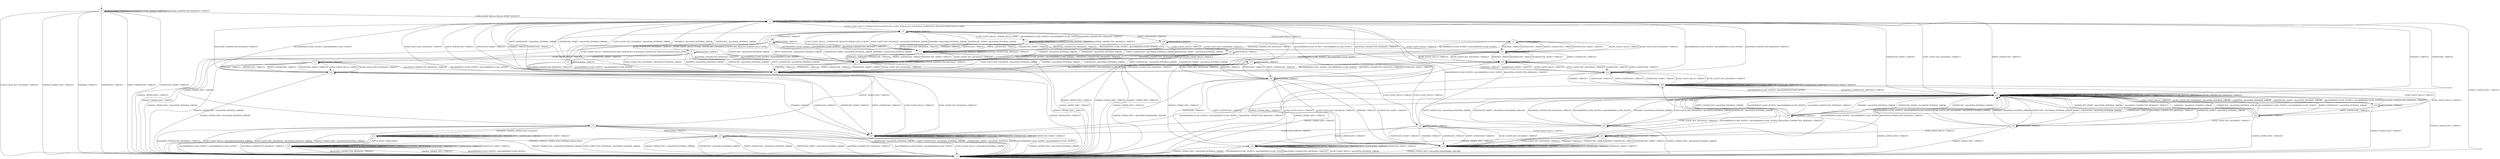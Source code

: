 digraph h5 {
s0 [label="s0"];
s1 [label="s1"];
s2 [label="s2"];
s3 [label="s3"];
s17 [label="s17"];
s4 [label="s4"];
s5 [label="s5"];
s6 [label="s6"];
s7 [label="s7"];
s18 [label="s18"];
s29 [label="s29"];
s8 [label="s8"];
s9 [label="s9"];
s19 [label="s19"];
s21 [label="s21"];
s26 [label="s26"];
s30 [label="s30"];
s33 [label="s33"];
s10 [label="s10"];
s11 [label="s11"];
s12 [label="s12"];
s20 [label="s20"];
s28 [label="s28"];
s34 [label="s34"];
s35 [label="s35"];
s13 [label="s13"];
s22 [label="s22"];
s25 [label="s25"];
s27 [label="s27"];
s32 [label="s32"];
s36 [label="s36"];
s14 [label="s14"];
s15 [label="s15"];
s23 [label="s23"];
s24 [label="s24"];
s31 [label="s31"];
s16 [label="s16"];
s0 -> s1 [label="ECDH_CLIENT_HELLO / HELLO_VERIFY_REQUEST"];
s0 -> s2 [label="ECDH_CLIENT_KEY_EXCHANGE / TIMEOUT"];
s0 -> s2 [label="CHANGE_CIPHER_SPEC / TIMEOUT"];
s0 -> s2 [label="FINISHED / TIMEOUT"];
s0 -> s0 [label="APPLICATION / TIMEOUT"];
s0 -> s2 [label="CERTIFICATE / TIMEOUT"];
s0 -> s2 [label="EMPTY_CERTIFICATE / TIMEOUT"];
s0 -> s2 [label="CERTIFICATE_VERIFY / TIMEOUT"];
s0 -> s0 [label="Alert(WARNING,CLOSE_NOTIFY) / TIMEOUT"];
s0 -> s0 [label="Alert(FATAL,UNEXPECTED_MESSAGE) / TIMEOUT"];
s1 -> s3 [label="ECDH_CLIENT_HELLO / SERVER_HELLO,CERTIFICATE,ECDHE_SERVER_KEY_EXCHANGE,CERTIFICATE_REQUEST,SERVER_HELLO_DONE"];
s1 -> s17 [label="ECDH_CLIENT_KEY_EXCHANGE / TIMEOUT"];
s1 -> s2 [label="CHANGE_CIPHER_SPEC / TIMEOUT"];
s1 -> s17 [label="FINISHED / TIMEOUT"];
s1 -> s1 [label="APPLICATION / TIMEOUT"];
s1 -> s17 [label="CERTIFICATE / TIMEOUT"];
s1 -> s17 [label="EMPTY_CERTIFICATE / TIMEOUT"];
s1 -> s17 [label="CERTIFICATE_VERIFY / TIMEOUT"];
s1 -> s1 [label="Alert(WARNING,CLOSE_NOTIFY) / TIMEOUT"];
s1 -> s1 [label="Alert(FATAL,UNEXPECTED_MESSAGE) / TIMEOUT"];
s2 -> s2 [label="ECDH_CLIENT_HELLO / TIMEOUT"];
s2 -> s2 [label="ECDH_CLIENT_KEY_EXCHANGE / TIMEOUT"];
s2 -> s2 [label="CHANGE_CIPHER_SPEC / TIMEOUT"];
s2 -> s2 [label="FINISHED / TIMEOUT"];
s2 -> s2 [label="APPLICATION / TIMEOUT"];
s2 -> s2 [label="CERTIFICATE / TIMEOUT"];
s2 -> s2 [label="EMPTY_CERTIFICATE / TIMEOUT"];
s2 -> s2 [label="CERTIFICATE_VERIFY / TIMEOUT"];
s2 -> s2 [label="Alert(WARNING,CLOSE_NOTIFY) / TIMEOUT"];
s2 -> s2 [label="Alert(FATAL,UNEXPECTED_MESSAGE) / TIMEOUT"];
s3 -> s4 [label="ECDH_CLIENT_HELLO / TIMEOUT"];
s3 -> s5 [label="ECDH_CLIENT_KEY_EXCHANGE / Alert(FATAL,INTERNAL_ERROR)"];
s3 -> s2 [label="CHANGE_CIPHER_SPEC / TIMEOUT"];
s3 -> s5 [label="FINISHED / Alert(FATAL,INTERNAL_ERROR)"];
s3 -> s3 [label="APPLICATION / TIMEOUT"];
s3 -> s6 [label="CERTIFICATE / TIMEOUT"];
s3 -> s29 [label="EMPTY_CERTIFICATE / TIMEOUT"];
s3 -> s5 [label="CERTIFICATE_VERIFY / Alert(FATAL,INTERNAL_ERROR)"];
s3 -> s7 [label="Alert(WARNING,CLOSE_NOTIFY) / Alert(WARNING,CLOSE_NOTIFY)"];
s3 -> s7 [label="Alert(FATAL,UNEXPECTED_MESSAGE) / TIMEOUT"];
s17 -> s18 [label="ECDH_CLIENT_HELLO / TIMEOUT"];
s17 -> s17 [label="ECDH_CLIENT_KEY_EXCHANGE / TIMEOUT"];
s17 -> s2 [label="CHANGE_CIPHER_SPEC / TIMEOUT"];
s17 -> s17 [label="FINISHED / TIMEOUT"];
s17 -> s17 [label="APPLICATION / TIMEOUT"];
s17 -> s17 [label="CERTIFICATE / TIMEOUT"];
s17 -> s17 [label="EMPTY_CERTIFICATE / TIMEOUT"];
s17 -> s17 [label="CERTIFICATE_VERIFY / TIMEOUT"];
s17 -> s17 [label="Alert(WARNING,CLOSE_NOTIFY) / TIMEOUT"];
s17 -> s17 [label="Alert(FATAL,UNEXPECTED_MESSAGE) / TIMEOUT"];
s4 -> s21 [label="ECDH_CLIENT_HELLO / TIMEOUT"];
s4 -> s21 [label="ECDH_CLIENT_KEY_EXCHANGE / TIMEOUT"];
s4 -> s2 [label="CHANGE_CIPHER_SPEC / TIMEOUT"];
s4 -> s21 [label="FINISHED / TIMEOUT"];
s4 -> s4 [label="APPLICATION / TIMEOUT"];
s4 -> s21 [label="CERTIFICATE / TIMEOUT"];
s4 -> s21 [label="EMPTY_CERTIFICATE / TIMEOUT"];
s4 -> s21 [label="CERTIFICATE_VERIFY / TIMEOUT"];
s4 -> s5 [label="Alert(WARNING,CLOSE_NOTIFY) / Alert(WARNING,CLOSE_NOTIFY)"];
s4 -> s5 [label="Alert(FATAL,UNEXPECTED_MESSAGE) / TIMEOUT"];
s5 -> s3 [label="ECDH_CLIENT_HELLO / CERTIFICATE_REQUEST,SERVER_HELLO_DONE"];
s5 -> s8 [label="ECDH_CLIENT_KEY_EXCHANGE / TIMEOUT"];
s5 -> s2 [label="CHANGE_CIPHER_SPEC / TIMEOUT"];
s5 -> s8 [label="FINISHED / TIMEOUT"];
s5 -> s5 [label="APPLICATION / TIMEOUT"];
s5 -> s8 [label="CERTIFICATE / TIMEOUT"];
s5 -> s8 [label="EMPTY_CERTIFICATE / TIMEOUT"];
s5 -> s8 [label="CERTIFICATE_VERIFY / TIMEOUT"];
s5 -> s5 [label="Alert(WARNING,CLOSE_NOTIFY) / TIMEOUT"];
s5 -> s5 [label="Alert(FATAL,UNEXPECTED_MESSAGE) / TIMEOUT"];
s6 -> s21 [label="ECDH_CLIENT_HELLO / TIMEOUT"];
s6 -> s9 [label="ECDH_CLIENT_KEY_EXCHANGE / TIMEOUT"];
s6 -> s2 [label="CHANGE_CIPHER_SPEC / TIMEOUT"];
s6 -> s8 [label="FINISHED / Alert(FATAL,INTERNAL_ERROR)"];
s6 -> s6 [label="APPLICATION / TIMEOUT"];
s6 -> s8 [label="CERTIFICATE / Alert(FATAL,INTERNAL_ERROR)"];
s6 -> s8 [label="EMPTY_CERTIFICATE / Alert(FATAL,INTERNAL_ERROR)"];
s6 -> s8 [label="CERTIFICATE_VERIFY / Alert(FATAL,INTERNAL_ERROR)"];
s6 -> s5 [label="Alert(WARNING,CLOSE_NOTIFY) / Alert(WARNING,CLOSE_NOTIFY)"];
s6 -> s5 [label="Alert(FATAL,UNEXPECTED_MESSAGE) / TIMEOUT"];
s7 -> s3 [label="ECDH_CLIENT_HELLO / SERVER_HELLO_DONE"];
s7 -> s5 [label="ECDH_CLIENT_KEY_EXCHANGE / TIMEOUT"];
s7 -> s2 [label="CHANGE_CIPHER_SPEC / TIMEOUT"];
s7 -> s5 [label="FINISHED / TIMEOUT"];
s7 -> s7 [label="APPLICATION / TIMEOUT"];
s7 -> s5 [label="CERTIFICATE / TIMEOUT"];
s7 -> s5 [label="EMPTY_CERTIFICATE / TIMEOUT"];
s7 -> s5 [label="CERTIFICATE_VERIFY / TIMEOUT"];
s7 -> s7 [label="Alert(WARNING,CLOSE_NOTIFY) / TIMEOUT"];
s7 -> s7 [label="Alert(FATAL,UNEXPECTED_MESSAGE) / TIMEOUT"];
s18 -> s26 [label="ECDH_CLIENT_HELLO / TIMEOUT"];
s18 -> s17 [label="ECDH_CLIENT_KEY_EXCHANGE / Alert(FATAL,INTERNAL_ERROR)"];
s18 -> s2 [label="CHANGE_CIPHER_SPEC / TIMEOUT"];
s18 -> s17 [label="FINISHED / Alert(FATAL,INTERNAL_ERROR)"];
s18 -> s18 [label="APPLICATION / TIMEOUT"];
s18 -> s19 [label="CERTIFICATE / TIMEOUT"];
s18 -> s30 [label="EMPTY_CERTIFICATE / TIMEOUT"];
s18 -> s17 [label="CERTIFICATE_VERIFY / Alert(FATAL,INTERNAL_ERROR)"];
s18 -> s17 [label="Alert(WARNING,CLOSE_NOTIFY) / Alert(WARNING,CLOSE_NOTIFY)"];
s18 -> s17 [label="Alert(FATAL,UNEXPECTED_MESSAGE) / TIMEOUT"];
s29 -> s21 [label="ECDH_CLIENT_HELLO / TIMEOUT"];
s29 -> s33 [label="ECDH_CLIENT_KEY_EXCHANGE / TIMEOUT"];
s29 -> s2 [label="CHANGE_CIPHER_SPEC / TIMEOUT"];
s29 -> s8 [label="FINISHED / Alert(FATAL,INTERNAL_ERROR)"];
s29 -> s29 [label="APPLICATION / TIMEOUT"];
s29 -> s8 [label="CERTIFICATE / Alert(FATAL,INTERNAL_ERROR)"];
s29 -> s8 [label="EMPTY_CERTIFICATE / Alert(FATAL,INTERNAL_ERROR)"];
s29 -> s8 [label="CERTIFICATE_VERIFY / Alert(FATAL,INTERNAL_ERROR)"];
s29 -> s5 [label="Alert(WARNING,CLOSE_NOTIFY) / Alert(WARNING,CLOSE_NOTIFY)"];
s29 -> s5 [label="Alert(FATAL,UNEXPECTED_MESSAGE) / TIMEOUT"];
s8 -> s3 [label="ECDH_CLIENT_HELLO / ECDHE_SERVER_KEY_EXCHANGE,CERTIFICATE_REQUEST,SERVER_HELLO_DONE"];
s8 -> s10 [label="ECDH_CLIENT_KEY_EXCHANGE / TIMEOUT"];
s8 -> s2 [label="CHANGE_CIPHER_SPEC / TIMEOUT"];
s8 -> s10 [label="FINISHED / TIMEOUT"];
s8 -> s8 [label="APPLICATION / TIMEOUT"];
s8 -> s10 [label="CERTIFICATE / TIMEOUT"];
s8 -> s10 [label="EMPTY_CERTIFICATE / TIMEOUT"];
s8 -> s10 [label="CERTIFICATE_VERIFY / TIMEOUT"];
s8 -> s8 [label="Alert(WARNING,CLOSE_NOTIFY) / TIMEOUT"];
s8 -> s8 [label="Alert(FATAL,UNEXPECTED_MESSAGE) / TIMEOUT"];
s9 -> s11 [label="ECDH_CLIENT_HELLO / TIMEOUT"];
s9 -> s10 [label="ECDH_CLIENT_KEY_EXCHANGE / Alert(FATAL,INTERNAL_ERROR)"];
s9 -> s2 [label="CHANGE_CIPHER_SPEC / Alert(FATAL,INTERNAL_ERROR)"];
s9 -> s10 [label="FINISHED / Alert(FATAL,INTERNAL_ERROR)"];
s9 -> s9 [label="APPLICATION / TIMEOUT"];
s9 -> s10 [label="CERTIFICATE / Alert(FATAL,INTERNAL_ERROR)"];
s9 -> s10 [label="EMPTY_CERTIFICATE / Alert(FATAL,INTERNAL_ERROR)"];
s9 -> s12 [label="CERTIFICATE_VERIFY / TIMEOUT"];
s9 -> s8 [label="Alert(WARNING,CLOSE_NOTIFY) / Alert(WARNING,CLOSE_NOTIFY)"];
s9 -> s8 [label="Alert(FATAL,UNEXPECTED_MESSAGE) / TIMEOUT"];
s19 -> s26 [label="ECDH_CLIENT_HELLO / TIMEOUT"];
s19 -> s20 [label="ECDH_CLIENT_KEY_EXCHANGE / TIMEOUT"];
s19 -> s2 [label="CHANGE_CIPHER_SPEC / TIMEOUT"];
s19 -> s17 [label="FINISHED / Alert(FATAL,INTERNAL_ERROR)"];
s19 -> s19 [label="APPLICATION / TIMEOUT"];
s19 -> s17 [label="CERTIFICATE / Alert(FATAL,INTERNAL_ERROR)"];
s19 -> s17 [label="EMPTY_CERTIFICATE / Alert(FATAL,INTERNAL_ERROR)"];
s19 -> s17 [label="CERTIFICATE_VERIFY / Alert(FATAL,INTERNAL_ERROR)"];
s19 -> s17 [label="Alert(WARNING,CLOSE_NOTIFY) / Alert(WARNING,CLOSE_NOTIFY)"];
s19 -> s17 [label="Alert(FATAL,UNEXPECTED_MESSAGE) / TIMEOUT"];
s21 -> s28 [label="ECDH_CLIENT_HELLO / TIMEOUT"];
s21 -> s28 [label="ECDH_CLIENT_KEY_EXCHANGE / TIMEOUT"];
s21 -> s2 [label="CHANGE_CIPHER_SPEC / TIMEOUT"];
s21 -> s28 [label="FINISHED / TIMEOUT"];
s21 -> s21 [label="APPLICATION / TIMEOUT"];
s21 -> s28 [label="CERTIFICATE / TIMEOUT"];
s21 -> s28 [label="EMPTY_CERTIFICATE / TIMEOUT"];
s21 -> s28 [label="CERTIFICATE_VERIFY / TIMEOUT"];
s21 -> s8 [label="Alert(WARNING,CLOSE_NOTIFY) / Alert(WARNING,CLOSE_NOTIFY)"];
s21 -> s8 [label="Alert(FATAL,UNEXPECTED_MESSAGE) / TIMEOUT"];
s26 -> s26 [label="ECDH_CLIENT_HELLO / TIMEOUT"];
s26 -> s26 [label="ECDH_CLIENT_KEY_EXCHANGE / TIMEOUT"];
s26 -> s2 [label="CHANGE_CIPHER_SPEC / TIMEOUT"];
s26 -> s26 [label="FINISHED / TIMEOUT"];
s26 -> s26 [label="APPLICATION / TIMEOUT"];
s26 -> s26 [label="CERTIFICATE / TIMEOUT"];
s26 -> s26 [label="EMPTY_CERTIFICATE / TIMEOUT"];
s26 -> s26 [label="CERTIFICATE_VERIFY / TIMEOUT"];
s26 -> s17 [label="Alert(WARNING,CLOSE_NOTIFY) / Alert(WARNING,CLOSE_NOTIFY)"];
s26 -> s17 [label="Alert(FATAL,UNEXPECTED_MESSAGE) / TIMEOUT"];
s30 -> s26 [label="ECDH_CLIENT_HELLO / TIMEOUT"];
s30 -> s34 [label="ECDH_CLIENT_KEY_EXCHANGE / TIMEOUT"];
s30 -> s2 [label="CHANGE_CIPHER_SPEC / TIMEOUT"];
s30 -> s17 [label="FINISHED / Alert(FATAL,INTERNAL_ERROR)"];
s30 -> s30 [label="APPLICATION / TIMEOUT"];
s30 -> s17 [label="CERTIFICATE / Alert(FATAL,INTERNAL_ERROR)"];
s30 -> s17 [label="EMPTY_CERTIFICATE / Alert(FATAL,INTERNAL_ERROR)"];
s30 -> s17 [label="CERTIFICATE_VERIFY / Alert(FATAL,INTERNAL_ERROR)"];
s30 -> s17 [label="Alert(WARNING,CLOSE_NOTIFY) / Alert(WARNING,CLOSE_NOTIFY)"];
s30 -> s17 [label="Alert(FATAL,UNEXPECTED_MESSAGE) / TIMEOUT"];
s33 -> s35 [label="ECDH_CLIENT_HELLO / TIMEOUT"];
s33 -> s10 [label="ECDH_CLIENT_KEY_EXCHANGE / Alert(FATAL,INTERNAL_ERROR)"];
s33 -> s13 [label="CHANGE_CIPHER_SPEC / TIMEOUT"];
s33 -> s10 [label="FINISHED / Alert(FATAL,INTERNAL_ERROR)"];
s33 -> s33 [label="APPLICATION / TIMEOUT"];
s33 -> s10 [label="CERTIFICATE / Alert(FATAL,INTERNAL_ERROR)"];
s33 -> s10 [label="EMPTY_CERTIFICATE / Alert(FATAL,INTERNAL_ERROR)"];
s33 -> s10 [label="CERTIFICATE_VERIFY / Alert(FATAL,INTERNAL_ERROR)"];
s33 -> s8 [label="Alert(WARNING,CLOSE_NOTIFY) / Alert(WARNING,CLOSE_NOTIFY)"];
s33 -> s8 [label="Alert(FATAL,UNEXPECTED_MESSAGE) / TIMEOUT"];
s10 -> s3 [label="ECDH_CLIENT_HELLO / CERTIFICATE,ECDHE_SERVER_KEY_EXCHANGE,CERTIFICATE_REQUEST,SERVER_HELLO_DONE"];
s10 -> s1 [label="ECDH_CLIENT_KEY_EXCHANGE / TIMEOUT"];
s10 -> s2 [label="CHANGE_CIPHER_SPEC / TIMEOUT"];
s10 -> s1 [label="FINISHED / TIMEOUT"];
s10 -> s10 [label="APPLICATION / TIMEOUT"];
s10 -> s1 [label="CERTIFICATE / TIMEOUT"];
s10 -> s1 [label="EMPTY_CERTIFICATE / TIMEOUT"];
s10 -> s1 [label="CERTIFICATE_VERIFY / TIMEOUT"];
s10 -> s10 [label="Alert(WARNING,CLOSE_NOTIFY) / TIMEOUT"];
s10 -> s10 [label="Alert(FATAL,UNEXPECTED_MESSAGE) / TIMEOUT"];
s11 -> s25 [label="ECDH_CLIENT_HELLO / TIMEOUT"];
s11 -> s25 [label="ECDH_CLIENT_KEY_EXCHANGE / TIMEOUT"];
s11 -> s2 [label="CHANGE_CIPHER_SPEC / Alert(FATAL,INTERNAL_ERROR)"];
s11 -> s25 [label="FINISHED / TIMEOUT"];
s11 -> s11 [label="APPLICATION / TIMEOUT"];
s11 -> s25 [label="CERTIFICATE / TIMEOUT"];
s11 -> s25 [label="EMPTY_CERTIFICATE / TIMEOUT"];
s11 -> s25 [label="CERTIFICATE_VERIFY / TIMEOUT"];
s11 -> s10 [label="Alert(WARNING,CLOSE_NOTIFY) / Alert(WARNING,CLOSE_NOTIFY)"];
s11 -> s10 [label="Alert(FATAL,UNEXPECTED_MESSAGE) / TIMEOUT"];
s12 -> s22 [label="ECDH_CLIENT_HELLO / TIMEOUT"];
s12 -> s1 [label="ECDH_CLIENT_KEY_EXCHANGE / Alert(FATAL,INTERNAL_ERROR)"];
s12 -> s13 [label="CHANGE_CIPHER_SPEC / TIMEOUT"];
s12 -> s1 [label="FINISHED / Alert(FATAL,INTERNAL_ERROR)"];
s12 -> s12 [label="APPLICATION / TIMEOUT"];
s12 -> s1 [label="CERTIFICATE / Alert(FATAL,INTERNAL_ERROR)"];
s12 -> s1 [label="EMPTY_CERTIFICATE / Alert(FATAL,INTERNAL_ERROR)"];
s12 -> s1 [label="CERTIFICATE_VERIFY / Alert(FATAL,INTERNAL_ERROR)"];
s12 -> s10 [label="Alert(WARNING,CLOSE_NOTIFY) / Alert(WARNING,CLOSE_NOTIFY)"];
s12 -> s10 [label="Alert(FATAL,UNEXPECTED_MESSAGE) / TIMEOUT"];
s20 -> s27 [label="ECDH_CLIENT_HELLO / TIMEOUT"];
s20 -> s17 [label="ECDH_CLIENT_KEY_EXCHANGE / Alert(FATAL,INTERNAL_ERROR)"];
s20 -> s2 [label="CHANGE_CIPHER_SPEC / Alert(FATAL,INTERNAL_ERROR)"];
s20 -> s17 [label="FINISHED / Alert(FATAL,INTERNAL_ERROR)"];
s20 -> s20 [label="APPLICATION / TIMEOUT"];
s20 -> s17 [label="CERTIFICATE / Alert(FATAL,INTERNAL_ERROR)"];
s20 -> s17 [label="EMPTY_CERTIFICATE / Alert(FATAL,INTERNAL_ERROR)"];
s20 -> s17 [label="CERTIFICATE_VERIFY / Alert(FATAL,HANDSHAKE_FAILURE)"];
s20 -> s17 [label="Alert(WARNING,CLOSE_NOTIFY) / Alert(WARNING,CLOSE_NOTIFY)"];
s20 -> s17 [label="Alert(FATAL,UNEXPECTED_MESSAGE) / TIMEOUT"];
s28 -> s32 [label="ECDH_CLIENT_HELLO / TIMEOUT"];
s28 -> s32 [label="ECDH_CLIENT_KEY_EXCHANGE / TIMEOUT"];
s28 -> s2 [label="CHANGE_CIPHER_SPEC / TIMEOUT"];
s28 -> s32 [label="FINISHED / TIMEOUT"];
s28 -> s28 [label="APPLICATION / TIMEOUT"];
s28 -> s32 [label="CERTIFICATE / TIMEOUT"];
s28 -> s32 [label="EMPTY_CERTIFICATE / TIMEOUT"];
s28 -> s32 [label="CERTIFICATE_VERIFY / TIMEOUT"];
s28 -> s10 [label="Alert(WARNING,CLOSE_NOTIFY) / Alert(WARNING,CLOSE_NOTIFY)"];
s28 -> s10 [label="Alert(FATAL,UNEXPECTED_MESSAGE) / TIMEOUT"];
s34 -> s31 [label="ECDH_CLIENT_HELLO / TIMEOUT"];
s34 -> s17 [label="ECDH_CLIENT_KEY_EXCHANGE / Alert(FATAL,INTERNAL_ERROR)"];
s34 -> s2 [label="CHANGE_CIPHER_SPEC / TIMEOUT"];
s34 -> s17 [label="FINISHED / Alert(FATAL,INTERNAL_ERROR)"];
s34 -> s34 [label="APPLICATION / TIMEOUT"];
s34 -> s17 [label="CERTIFICATE / Alert(FATAL,INTERNAL_ERROR)"];
s34 -> s17 [label="EMPTY_CERTIFICATE / Alert(FATAL,INTERNAL_ERROR)"];
s34 -> s17 [label="CERTIFICATE_VERIFY / Alert(FATAL,INTERNAL_ERROR)"];
s34 -> s17 [label="Alert(WARNING,CLOSE_NOTIFY) / Alert(WARNING,CLOSE_NOTIFY)"];
s34 -> s17 [label="Alert(FATAL,UNEXPECTED_MESSAGE) / TIMEOUT"];
s35 -> s22 [label="ECDH_CLIENT_HELLO / TIMEOUT"];
s35 -> s36 [label="ECDH_CLIENT_KEY_EXCHANGE / TIMEOUT"];
s35 -> s24 [label="CHANGE_CIPHER_SPEC / TIMEOUT"];
s35 -> s36 [label="FINISHED / TIMEOUT"];
s35 -> s35 [label="APPLICATION / TIMEOUT"];
s35 -> s36 [label="CERTIFICATE / TIMEOUT"];
s35 -> s36 [label="EMPTY_CERTIFICATE / TIMEOUT"];
s35 -> s36 [label="CERTIFICATE_VERIFY / TIMEOUT"];
s35 -> s10 [label="Alert(WARNING,CLOSE_NOTIFY) / Alert(WARNING,CLOSE_NOTIFY)"];
s35 -> s10 [label="Alert(FATAL,UNEXPECTED_MESSAGE) / TIMEOUT"];
s13 -> s2 [label="ECDH_CLIENT_HELLO / Alert(FATAL,INTERNAL_ERROR)"];
s13 -> s2 [label="ECDH_CLIENT_KEY_EXCHANGE / Alert(FATAL,INTERNAL_ERROR)"];
s13 -> s2 [label="CHANGE_CIPHER_SPEC / Alert(FATAL,INTERNAL_ERROR)"];
s13 -> s14 [label="FINISHED / CHANGE_CIPHER_SPEC,FINISHED"];
s13 -> s15 [label="APPLICATION / TIMEOUT"];
s13 -> s2 [label="CERTIFICATE / Alert(FATAL,INTERNAL_ERROR)"];
s13 -> s2 [label="EMPTY_CERTIFICATE / Alert(FATAL,INTERNAL_ERROR)"];
s13 -> s2 [label="CERTIFICATE_VERIFY / Alert(FATAL,INTERNAL_ERROR)"];
s13 -> s2 [label="Alert(WARNING,CLOSE_NOTIFY) / Alert(WARNING,CLOSE_NOTIFY)"];
s13 -> s2 [label="Alert(FATAL,UNEXPECTED_MESSAGE) / TIMEOUT"];
s22 -> s31 [label="ECDH_CLIENT_HELLO / TIMEOUT"];
s22 -> s23 [label="ECDH_CLIENT_KEY_EXCHANGE / TIMEOUT"];
s22 -> s24 [label="CHANGE_CIPHER_SPEC / TIMEOUT"];
s22 -> s23 [label="FINISHED / TIMEOUT"];
s22 -> s22 [label="APPLICATION / TIMEOUT"];
s22 -> s23 [label="CERTIFICATE / TIMEOUT"];
s22 -> s23 [label="EMPTY_CERTIFICATE / TIMEOUT"];
s22 -> s23 [label="CERTIFICATE_VERIFY / TIMEOUT"];
s22 -> s1 [label="Alert(WARNING,CLOSE_NOTIFY) / Alert(WARNING,CLOSE_NOTIFY)"];
s22 -> s1 [label="Alert(FATAL,UNEXPECTED_MESSAGE) / TIMEOUT"];
s25 -> s27 [label="ECDH_CLIENT_HELLO / TIMEOUT"];
s25 -> s27 [label="ECDH_CLIENT_KEY_EXCHANGE / TIMEOUT"];
s25 -> s2 [label="CHANGE_CIPHER_SPEC / Alert(FATAL,INTERNAL_ERROR)"];
s25 -> s27 [label="FINISHED / TIMEOUT"];
s25 -> s25 [label="APPLICATION / TIMEOUT"];
s25 -> s27 [label="CERTIFICATE / TIMEOUT"];
s25 -> s27 [label="EMPTY_CERTIFICATE / TIMEOUT"];
s25 -> s27 [label="CERTIFICATE_VERIFY / TIMEOUT"];
s25 -> s1 [label="Alert(WARNING,CLOSE_NOTIFY) / Alert(WARNING,CLOSE_NOTIFY)"];
s25 -> s1 [label="Alert(FATAL,UNEXPECTED_MESSAGE) / TIMEOUT"];
s27 -> s27 [label="ECDH_CLIENT_HELLO / TIMEOUT"];
s27 -> s27 [label="ECDH_CLIENT_KEY_EXCHANGE / TIMEOUT"];
s27 -> s2 [label="CHANGE_CIPHER_SPEC / Alert(FATAL,INTERNAL_ERROR)"];
s27 -> s27 [label="FINISHED / TIMEOUT"];
s27 -> s27 [label="APPLICATION / TIMEOUT"];
s27 -> s27 [label="CERTIFICATE / TIMEOUT"];
s27 -> s27 [label="EMPTY_CERTIFICATE / TIMEOUT"];
s27 -> s27 [label="CERTIFICATE_VERIFY / TIMEOUT"];
s27 -> s17 [label="Alert(WARNING,CLOSE_NOTIFY) / Alert(WARNING,CLOSE_NOTIFY)"];
s27 -> s17 [label="Alert(FATAL,UNEXPECTED_MESSAGE) / TIMEOUT"];
s32 -> s26 [label="ECDH_CLIENT_HELLO / TIMEOUT"];
s32 -> s26 [label="ECDH_CLIENT_KEY_EXCHANGE / TIMEOUT"];
s32 -> s2 [label="CHANGE_CIPHER_SPEC / TIMEOUT"];
s32 -> s26 [label="FINISHED / TIMEOUT"];
s32 -> s32 [label="APPLICATION / TIMEOUT"];
s32 -> s26 [label="CERTIFICATE / TIMEOUT"];
s32 -> s26 [label="EMPTY_CERTIFICATE / TIMEOUT"];
s32 -> s26 [label="CERTIFICATE_VERIFY / TIMEOUT"];
s32 -> s1 [label="Alert(WARNING,CLOSE_NOTIFY) / Alert(WARNING,CLOSE_NOTIFY)"];
s32 -> s1 [label="Alert(FATAL,UNEXPECTED_MESSAGE) / TIMEOUT"];
s36 -> s23 [label="ECDH_CLIENT_HELLO / TIMEOUT"];
s36 -> s23 [label="ECDH_CLIENT_KEY_EXCHANGE / TIMEOUT"];
s36 -> s2 [label="CHANGE_CIPHER_SPEC / Alert(FATAL,HANDSHAKE_FAILURE)"];
s36 -> s23 [label="FINISHED / TIMEOUT"];
s36 -> s36 [label="APPLICATION / TIMEOUT"];
s36 -> s23 [label="CERTIFICATE / TIMEOUT"];
s36 -> s23 [label="EMPTY_CERTIFICATE / TIMEOUT"];
s36 -> s23 [label="CERTIFICATE_VERIFY / TIMEOUT"];
s36 -> s1 [label="Alert(WARNING,CLOSE_NOTIFY) / Alert(WARNING,CLOSE_NOTIFY)"];
s36 -> s1 [label="Alert(FATAL,UNEXPECTED_MESSAGE) / TIMEOUT"];
s14 -> s14 [label="ECDH_CLIENT_HELLO / Alert(WARNING,NO_RENEGOTIATION)"];
s14 -> s14 [label="ECDH_CLIENT_KEY_EXCHANGE / TIMEOUT"];
s14 -> s2 [label="CHANGE_CIPHER_SPEC / Alert(FATAL,INTERNAL_ERROR)"];
s14 -> s14 [label="FINISHED / TIMEOUT"];
s14 -> s16 [label="APPLICATION / APPLICATION"];
s14 -> s14 [label="CERTIFICATE / TIMEOUT"];
s14 -> s14 [label="EMPTY_CERTIFICATE / TIMEOUT"];
s14 -> s14 [label="CERTIFICATE_VERIFY / TIMEOUT"];
s14 -> s2 [label="Alert(WARNING,CLOSE_NOTIFY) / Alert(WARNING,CLOSE_NOTIFY)"];
s14 -> s2 [label="Alert(FATAL,UNEXPECTED_MESSAGE) / TIMEOUT"];
s15 -> s2 [label="ECDH_CLIENT_HELLO / Alert(FATAL,INTERNAL_ERROR)"];
s15 -> s2 [label="ECDH_CLIENT_KEY_EXCHANGE / Alert(FATAL,INTERNAL_ERROR)"];
s15 -> s2 [label="CHANGE_CIPHER_SPEC / Alert(FATAL,INTERNAL_ERROR)"];
s15 -> s16 [label="FINISHED / CHANGE_CIPHER_SPEC,FINISHED,APPLICATION"];
s15 -> s15 [label="APPLICATION / TIMEOUT"];
s15 -> s2 [label="CERTIFICATE / Alert(FATAL,INTERNAL_ERROR)"];
s15 -> s2 [label="EMPTY_CERTIFICATE / Alert(FATAL,INTERNAL_ERROR)"];
s15 -> s2 [label="CERTIFICATE_VERIFY / Alert(FATAL,INTERNAL_ERROR)"];
s15 -> s2 [label="Alert(WARNING,CLOSE_NOTIFY) / Alert(WARNING,CLOSE_NOTIFY)"];
s15 -> s2 [label="Alert(FATAL,UNEXPECTED_MESSAGE) / TIMEOUT"];
s23 -> s23 [label="ECDH_CLIENT_HELLO / TIMEOUT"];
s23 -> s23 [label="ECDH_CLIENT_KEY_EXCHANGE / TIMEOUT"];
s23 -> s2 [label="CHANGE_CIPHER_SPEC / Alert(FATAL,HANDSHAKE_FAILURE)"];
s23 -> s23 [label="FINISHED / TIMEOUT"];
s23 -> s23 [label="APPLICATION / TIMEOUT"];
s23 -> s23 [label="CERTIFICATE / TIMEOUT"];
s23 -> s23 [label="EMPTY_CERTIFICATE / TIMEOUT"];
s23 -> s23 [label="CERTIFICATE_VERIFY / TIMEOUT"];
s23 -> s17 [label="Alert(WARNING,CLOSE_NOTIFY) / Alert(WARNING,CLOSE_NOTIFY)"];
s23 -> s17 [label="Alert(FATAL,UNEXPECTED_MESSAGE) / TIMEOUT"];
s24 -> s2 [label="ECDH_CLIENT_HELLO / Alert(FATAL,INTERNAL_ERROR)"];
s24 -> s24 [label="ECDH_CLIENT_KEY_EXCHANGE / TIMEOUT"];
s24 -> s2 [label="CHANGE_CIPHER_SPEC / Alert(FATAL,INTERNAL_ERROR)"];
s24 -> s24 [label="FINISHED / TIMEOUT"];
s24 -> s24 [label="APPLICATION / TIMEOUT"];
s24 -> s24 [label="CERTIFICATE / TIMEOUT"];
s24 -> s24 [label="EMPTY_CERTIFICATE / TIMEOUT"];
s24 -> s24 [label="CERTIFICATE_VERIFY / TIMEOUT"];
s24 -> s2 [label="Alert(WARNING,CLOSE_NOTIFY) / Alert(WARNING,CLOSE_NOTIFY)"];
s24 -> s2 [label="Alert(FATAL,UNEXPECTED_MESSAGE) / TIMEOUT"];
s31 -> s31 [label="ECDH_CLIENT_HELLO / TIMEOUT"];
s31 -> s23 [label="ECDH_CLIENT_KEY_EXCHANGE / TIMEOUT"];
s31 -> s24 [label="CHANGE_CIPHER_SPEC / TIMEOUT"];
s31 -> s23 [label="FINISHED / TIMEOUT"];
s31 -> s31 [label="APPLICATION / TIMEOUT"];
s31 -> s23 [label="CERTIFICATE / TIMEOUT"];
s31 -> s23 [label="EMPTY_CERTIFICATE / TIMEOUT"];
s31 -> s23 [label="CERTIFICATE_VERIFY / TIMEOUT"];
s31 -> s17 [label="Alert(WARNING,CLOSE_NOTIFY) / Alert(WARNING,CLOSE_NOTIFY)"];
s31 -> s17 [label="Alert(FATAL,UNEXPECTED_MESSAGE) / TIMEOUT"];
s16 -> s16 [label="ECDH_CLIENT_HELLO / Alert(WARNING,NO_RENEGOTIATION)"];
s16 -> s16 [label="ECDH_CLIENT_KEY_EXCHANGE / TIMEOUT"];
s16 -> s2 [label="CHANGE_CIPHER_SPEC / TIMEOUT"];
s16 -> s16 [label="FINISHED / TIMEOUT"];
s16 -> s16 [label="APPLICATION / APPLICATION"];
s16 -> s16 [label="CERTIFICATE / TIMEOUT"];
s16 -> s16 [label="EMPTY_CERTIFICATE / TIMEOUT"];
s16 -> s16 [label="CERTIFICATE_VERIFY / TIMEOUT"];
s16 -> s2 [label="Alert(WARNING,CLOSE_NOTIFY) / Alert(WARNING,CLOSE_NOTIFY)"];
s16 -> s2 [label="Alert(FATAL,UNEXPECTED_MESSAGE) / TIMEOUT"];
__start0 [shape=none, label=""];
__start0 -> s0 [label=""];
}
